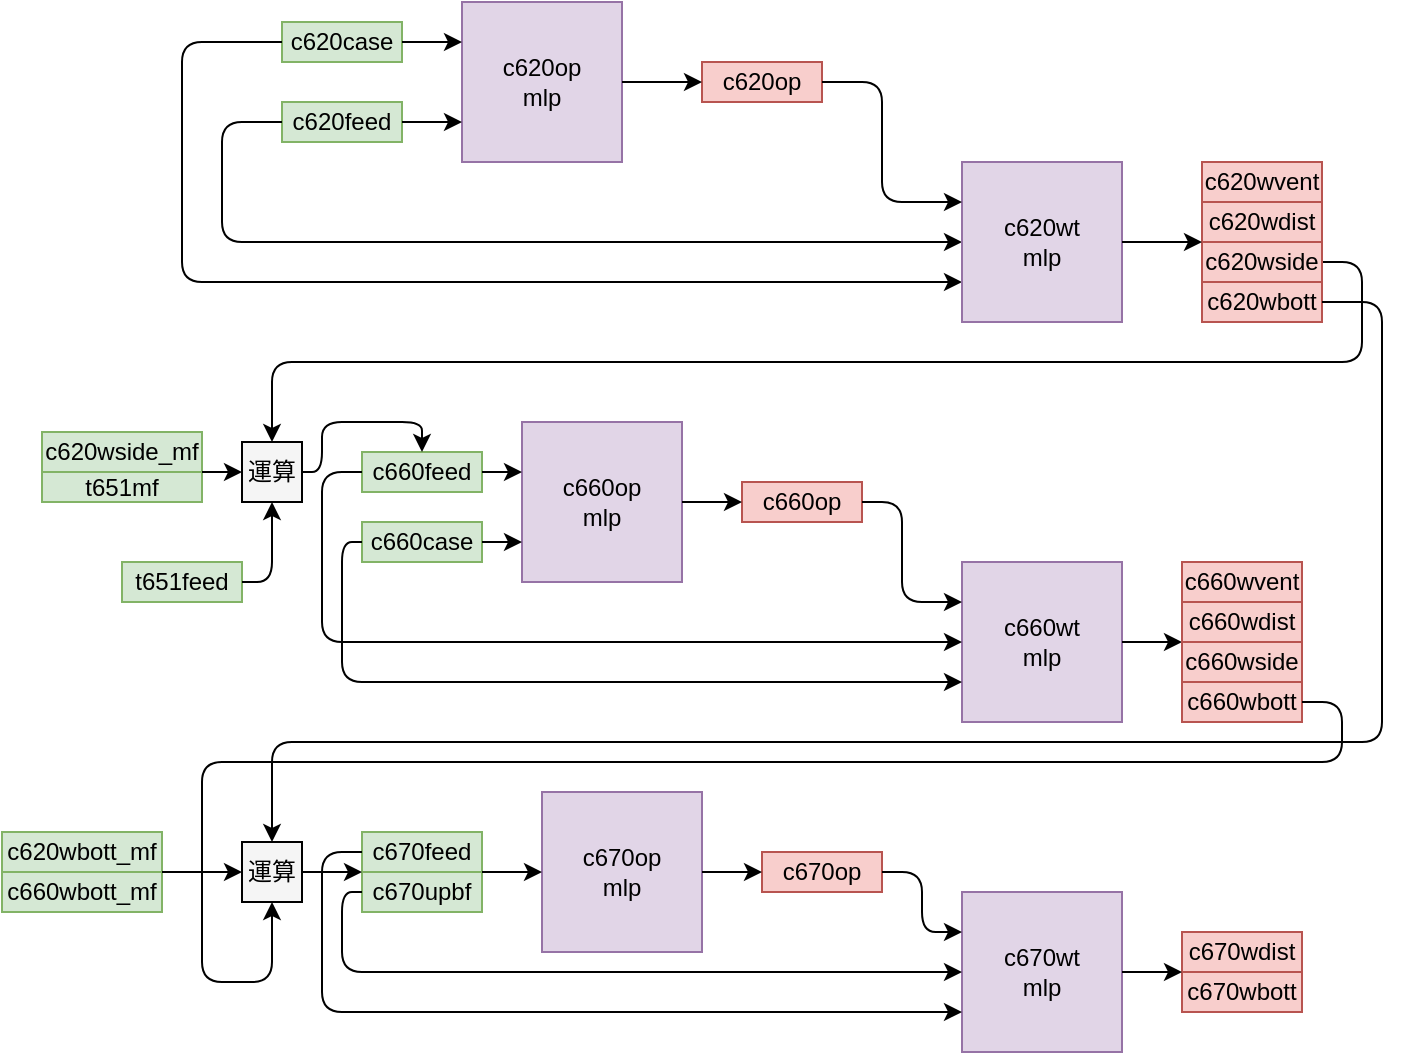 <mxfile version="14.4.8" type="github"><diagram id="NQnWuoB5eY2XyIpYR8KP" name="Page-1"><mxGraphModel dx="1355" dy="774" grid="1" gridSize="10" guides="1" tooltips="1" connect="1" arrows="1" fold="1" page="1" pageScale="1" pageWidth="2339" pageHeight="3300" math="0" shadow="0"><root><mxCell id="0"/><mxCell id="1" parent="0"/><mxCell id="9ZMjvjbW2Q8Y1W2TXu5D-149" value="c620op&lt;br&gt;mlp" style="whiteSpace=wrap;html=1;aspect=fixed;fillColor=#e1d5e7;strokeColor=#9673a6;" vertex="1" parent="1"><mxGeometry x="350" y="160" width="80" height="80" as="geometry"/></mxCell><mxCell id="9ZMjvjbW2Q8Y1W2TXu5D-150" value="c620case" style="text;html=1;align=center;verticalAlign=middle;whiteSpace=wrap;rounded=0;fillColor=#d5e8d4;strokeColor=#82b366;" vertex="1" parent="1"><mxGeometry x="260" y="170" width="60" height="20" as="geometry"/></mxCell><mxCell id="9ZMjvjbW2Q8Y1W2TXu5D-151" value="c620feed" style="text;html=1;align=center;verticalAlign=middle;whiteSpace=wrap;rounded=0;fillColor=#d5e8d4;strokeColor=#82b366;" vertex="1" parent="1"><mxGeometry x="260" y="210" width="60" height="20" as="geometry"/></mxCell><mxCell id="9ZMjvjbW2Q8Y1W2TXu5D-152" value="" style="endArrow=classic;html=1;entryX=0;entryY=0.25;entryDx=0;entryDy=0;exitX=1;exitY=0.5;exitDx=0;exitDy=0;" edge="1" parent="1" source="9ZMjvjbW2Q8Y1W2TXu5D-150" target="9ZMjvjbW2Q8Y1W2TXu5D-149"><mxGeometry width="50" height="50" relative="1" as="geometry"><mxPoint x="300" y="170" as="sourcePoint"/><mxPoint x="710" y="370" as="targetPoint"/></mxGeometry></mxCell><mxCell id="9ZMjvjbW2Q8Y1W2TXu5D-153" value="" style="endArrow=classic;html=1;exitX=1;exitY=0.5;exitDx=0;exitDy=0;entryX=0;entryY=0.75;entryDx=0;entryDy=0;" edge="1" parent="1" source="9ZMjvjbW2Q8Y1W2TXu5D-151" target="9ZMjvjbW2Q8Y1W2TXu5D-149"><mxGeometry width="50" height="50" relative="1" as="geometry"><mxPoint x="660" y="420" as="sourcePoint"/><mxPoint x="710" y="370" as="targetPoint"/></mxGeometry></mxCell><mxCell id="9ZMjvjbW2Q8Y1W2TXu5D-154" value="c620op" style="text;html=1;align=center;verticalAlign=middle;whiteSpace=wrap;rounded=0;fillColor=#f8cecc;strokeColor=#b85450;" vertex="1" parent="1"><mxGeometry x="470" y="190" width="60" height="20" as="geometry"/></mxCell><mxCell id="9ZMjvjbW2Q8Y1W2TXu5D-155" value="" style="endArrow=classic;html=1;exitX=1;exitY=0.5;exitDx=0;exitDy=0;entryX=0;entryY=0.5;entryDx=0;entryDy=0;" edge="1" parent="1" source="9ZMjvjbW2Q8Y1W2TXu5D-149" target="9ZMjvjbW2Q8Y1W2TXu5D-154"><mxGeometry width="50" height="50" relative="1" as="geometry"><mxPoint x="660" y="420" as="sourcePoint"/><mxPoint x="710" y="370" as="targetPoint"/></mxGeometry></mxCell><mxCell id="9ZMjvjbW2Q8Y1W2TXu5D-156" value="" style="edgeStyle=segmentEdgeStyle;endArrow=classic;html=1;exitX=0;exitY=0.5;exitDx=0;exitDy=0;entryX=0;entryY=0.75;entryDx=0;entryDy=0;" edge="1" parent="1" source="9ZMjvjbW2Q8Y1W2TXu5D-150" target="9ZMjvjbW2Q8Y1W2TXu5D-158"><mxGeometry width="50" height="50" relative="1" as="geometry"><mxPoint x="170" y="360" as="sourcePoint"/><mxPoint x="710" y="370" as="targetPoint"/><Array as="points"><mxPoint x="210" y="180"/><mxPoint x="210" y="300"/></Array></mxGeometry></mxCell><mxCell id="9ZMjvjbW2Q8Y1W2TXu5D-157" value="" style="edgeStyle=segmentEdgeStyle;endArrow=classic;html=1;exitX=0;exitY=0.5;exitDx=0;exitDy=0;entryX=0;entryY=0.5;entryDx=0;entryDy=0;" edge="1" parent="1" source="9ZMjvjbW2Q8Y1W2TXu5D-151" target="9ZMjvjbW2Q8Y1W2TXu5D-158"><mxGeometry width="50" height="50" relative="1" as="geometry"><mxPoint x="240" y="260" as="sourcePoint"/><mxPoint x="550" y="270" as="targetPoint"/><Array as="points"><mxPoint x="230" y="220"/><mxPoint x="230" y="280"/></Array></mxGeometry></mxCell><mxCell id="9ZMjvjbW2Q8Y1W2TXu5D-158" value="c620wt&lt;br&gt;mlp" style="whiteSpace=wrap;html=1;aspect=fixed;fillColor=#e1d5e7;strokeColor=#9673a6;" vertex="1" parent="1"><mxGeometry x="600" y="240" width="80" height="80" as="geometry"/></mxCell><mxCell id="9ZMjvjbW2Q8Y1W2TXu5D-159" value="" style="edgeStyle=segmentEdgeStyle;endArrow=classic;html=1;exitX=1;exitY=0.5;exitDx=0;exitDy=0;entryX=0;entryY=0.25;entryDx=0;entryDy=0;" edge="1" parent="1" source="9ZMjvjbW2Q8Y1W2TXu5D-154" target="9ZMjvjbW2Q8Y1W2TXu5D-158"><mxGeometry width="50" height="50" relative="1" as="geometry"><mxPoint x="660" y="420" as="sourcePoint"/><mxPoint x="710" y="370" as="targetPoint"/><Array as="points"><mxPoint x="560" y="200"/><mxPoint x="560" y="260"/></Array></mxGeometry></mxCell><mxCell id="9ZMjvjbW2Q8Y1W2TXu5D-162" value="t651feed" style="text;html=1;align=center;verticalAlign=middle;whiteSpace=wrap;rounded=0;fillColor=#d5e8d4;strokeColor=#82b366;" vertex="1" parent="1"><mxGeometry x="180" y="440" width="60" height="20" as="geometry"/></mxCell><mxCell id="9ZMjvjbW2Q8Y1W2TXu5D-165" value="" style="edgeStyle=segmentEdgeStyle;endArrow=classic;html=1;entryX=0.5;entryY=1;entryDx=0;entryDy=0;exitX=1;exitY=0.5;exitDx=0;exitDy=0;" edge="1" parent="1" source="9ZMjvjbW2Q8Y1W2TXu5D-162"><mxGeometry width="50" height="50" relative="1" as="geometry"><mxPoint x="260" y="470" as="sourcePoint"/><mxPoint x="255" y="410" as="targetPoint"/><Array as="points"><mxPoint x="255" y="450"/></Array></mxGeometry></mxCell><mxCell id="9ZMjvjbW2Q8Y1W2TXu5D-166" value="" style="edgeStyle=segmentEdgeStyle;endArrow=classic;html=1;entryX=0.5;entryY=0;entryDx=0;entryDy=0;exitX=1;exitY=0.5;exitDx=0;exitDy=0;" edge="1" parent="1" source="9ZMjvjbW2Q8Y1W2TXu5D-185"><mxGeometry width="50" height="50" relative="1" as="geometry"><mxPoint x="820" y="280" as="sourcePoint"/><mxPoint x="255" y="380" as="targetPoint"/><Array as="points"><mxPoint x="800" y="290"/><mxPoint x="800" y="340"/><mxPoint x="255" y="340"/></Array></mxGeometry></mxCell><mxCell id="9ZMjvjbW2Q8Y1W2TXu5D-168" value="c660feed" style="text;html=1;align=center;verticalAlign=middle;whiteSpace=wrap;rounded=0;fillColor=#d5e8d4;strokeColor=#82b366;" vertex="1" parent="1"><mxGeometry x="300" y="385" width="60" height="20" as="geometry"/></mxCell><mxCell id="9ZMjvjbW2Q8Y1W2TXu5D-169" value="c660case" style="text;html=1;align=center;verticalAlign=middle;whiteSpace=wrap;rounded=0;fillColor=#d5e8d4;strokeColor=#82b366;" vertex="1" parent="1"><mxGeometry x="300" y="420" width="60" height="20" as="geometry"/></mxCell><mxCell id="9ZMjvjbW2Q8Y1W2TXu5D-170" value="c660op&lt;br&gt;mlp" style="whiteSpace=wrap;html=1;aspect=fixed;fillColor=#e1d5e7;strokeColor=#9673a6;" vertex="1" parent="1"><mxGeometry x="380" y="370" width="80" height="80" as="geometry"/></mxCell><mxCell id="9ZMjvjbW2Q8Y1W2TXu5D-171" value="" style="endArrow=classic;html=1;exitX=1;exitY=0.5;exitDx=0;exitDy=0;" edge="1" parent="1" source="9ZMjvjbW2Q8Y1W2TXu5D-168"><mxGeometry width="50" height="50" relative="1" as="geometry"><mxPoint x="660" y="420" as="sourcePoint"/><mxPoint x="380" y="395" as="targetPoint"/></mxGeometry></mxCell><mxCell id="9ZMjvjbW2Q8Y1W2TXu5D-172" value="" style="endArrow=classic;html=1;exitX=1;exitY=0.5;exitDx=0;exitDy=0;entryX=0;entryY=0.75;entryDx=0;entryDy=0;" edge="1" parent="1" source="9ZMjvjbW2Q8Y1W2TXu5D-169" target="9ZMjvjbW2Q8Y1W2TXu5D-170"><mxGeometry width="50" height="50" relative="1" as="geometry"><mxPoint x="660" y="420" as="sourcePoint"/><mxPoint x="710" y="370" as="targetPoint"/></mxGeometry></mxCell><mxCell id="9ZMjvjbW2Q8Y1W2TXu5D-173" value="c660op" style="text;html=1;align=center;verticalAlign=middle;whiteSpace=wrap;rounded=0;fillColor=#f8cecc;strokeColor=#b85450;" vertex="1" parent="1"><mxGeometry x="490" y="400" width="60" height="20" as="geometry"/></mxCell><mxCell id="9ZMjvjbW2Q8Y1W2TXu5D-174" value="" style="endArrow=classic;html=1;exitX=1;exitY=0.5;exitDx=0;exitDy=0;entryX=0;entryY=0.5;entryDx=0;entryDy=0;" edge="1" parent="1" source="9ZMjvjbW2Q8Y1W2TXu5D-170" target="9ZMjvjbW2Q8Y1W2TXu5D-173"><mxGeometry width="50" height="50" relative="1" as="geometry"><mxPoint x="660" y="420" as="sourcePoint"/><mxPoint x="710" y="370" as="targetPoint"/></mxGeometry></mxCell><mxCell id="9ZMjvjbW2Q8Y1W2TXu5D-175" value="" style="edgeStyle=segmentEdgeStyle;endArrow=classic;html=1;exitX=1;exitY=0.5;exitDx=0;exitDy=0;entryX=0.5;entryY=0;entryDx=0;entryDy=0;" edge="1" parent="1" target="9ZMjvjbW2Q8Y1W2TXu5D-168"><mxGeometry width="50" height="50" relative="1" as="geometry"><mxPoint x="270" y="395" as="sourcePoint"/><mxPoint x="330" y="360" as="targetPoint"/><Array as="points"><mxPoint x="280" y="395"/><mxPoint x="280" y="370"/><mxPoint x="330" y="370"/></Array></mxGeometry></mxCell><mxCell id="9ZMjvjbW2Q8Y1W2TXu5D-176" value="c660wt&lt;br&gt;mlp" style="whiteSpace=wrap;html=1;aspect=fixed;fillColor=#e1d5e7;strokeColor=#9673a6;" vertex="1" parent="1"><mxGeometry x="600" y="440" width="80" height="80" as="geometry"/></mxCell><mxCell id="9ZMjvjbW2Q8Y1W2TXu5D-177" value="" style="edgeStyle=segmentEdgeStyle;endArrow=classic;html=1;exitX=1;exitY=0.5;exitDx=0;exitDy=0;entryX=0;entryY=0.25;entryDx=0;entryDy=0;" edge="1" parent="1" source="9ZMjvjbW2Q8Y1W2TXu5D-173" target="9ZMjvjbW2Q8Y1W2TXu5D-176"><mxGeometry width="50" height="50" relative="1" as="geometry"><mxPoint x="660" y="420" as="sourcePoint"/><mxPoint x="600" y="380" as="targetPoint"/><Array as="points"><mxPoint x="570" y="410"/><mxPoint x="570" y="460"/></Array></mxGeometry></mxCell><mxCell id="9ZMjvjbW2Q8Y1W2TXu5D-178" value="" style="edgeStyle=segmentEdgeStyle;endArrow=classic;html=1;exitX=0;exitY=0.5;exitDx=0;exitDy=0;entryX=0;entryY=0.5;entryDx=0;entryDy=0;" edge="1" parent="1" source="9ZMjvjbW2Q8Y1W2TXu5D-168" target="9ZMjvjbW2Q8Y1W2TXu5D-176"><mxGeometry width="50" height="50" relative="1" as="geometry"><mxPoint x="660" y="420" as="sourcePoint"/><mxPoint x="710" y="370" as="targetPoint"/><Array as="points"><mxPoint x="280" y="395"/><mxPoint x="280" y="480"/></Array></mxGeometry></mxCell><mxCell id="9ZMjvjbW2Q8Y1W2TXu5D-179" value="" style="edgeStyle=segmentEdgeStyle;endArrow=classic;html=1;exitX=0;exitY=0.5;exitDx=0;exitDy=0;entryX=0;entryY=0.75;entryDx=0;entryDy=0;" edge="1" parent="1" source="9ZMjvjbW2Q8Y1W2TXu5D-169" target="9ZMjvjbW2Q8Y1W2TXu5D-176"><mxGeometry width="50" height="50" relative="1" as="geometry"><mxPoint x="660" y="420" as="sourcePoint"/><mxPoint x="710" y="370" as="targetPoint"/><Array as="points"><mxPoint x="290" y="430"/><mxPoint x="290" y="500"/></Array></mxGeometry></mxCell><mxCell id="9ZMjvjbW2Q8Y1W2TXu5D-181" value="" style="endArrow=classic;html=1;exitX=1;exitY=0.5;exitDx=0;exitDy=0;entryX=0;entryY=0.5;entryDx=0;entryDy=0;" edge="1" parent="1" source="9ZMjvjbW2Q8Y1W2TXu5D-176"><mxGeometry width="50" height="50" relative="1" as="geometry"><mxPoint x="660" y="420" as="sourcePoint"/><mxPoint x="710" y="480" as="targetPoint"/></mxGeometry></mxCell><mxCell id="9ZMjvjbW2Q8Y1W2TXu5D-182" value="運算" style="whiteSpace=wrap;html=1;aspect=fixed;fillColor=#f5f5f5;" vertex="1" parent="1"><mxGeometry x="240" y="380" width="30" height="30" as="geometry"/></mxCell><mxCell id="9ZMjvjbW2Q8Y1W2TXu5D-183" value="c620wvent" style="text;html=1;align=center;verticalAlign=middle;whiteSpace=wrap;rounded=0;fillColor=#f8cecc;strokeColor=#b85450;" vertex="1" parent="1"><mxGeometry x="720" y="240" width="60" height="20" as="geometry"/></mxCell><mxCell id="9ZMjvjbW2Q8Y1W2TXu5D-184" value="c620wdist" style="text;html=1;align=center;verticalAlign=middle;whiteSpace=wrap;rounded=0;fillColor=#f8cecc;strokeColor=#b85450;" vertex="1" parent="1"><mxGeometry x="720" y="260" width="60" height="20" as="geometry"/></mxCell><mxCell id="9ZMjvjbW2Q8Y1W2TXu5D-185" value="c620wside" style="text;html=1;align=center;verticalAlign=middle;whiteSpace=wrap;rounded=0;fillColor=#f8cecc;strokeColor=#b85450;" vertex="1" parent="1"><mxGeometry x="720" y="280" width="60" height="20" as="geometry"/></mxCell><mxCell id="9ZMjvjbW2Q8Y1W2TXu5D-188" value="c620wbott" style="text;html=1;align=center;verticalAlign=middle;whiteSpace=wrap;rounded=0;fillColor=#f8cecc;strokeColor=#b85450;" vertex="1" parent="1"><mxGeometry x="720" y="300" width="60" height="20" as="geometry"/></mxCell><mxCell id="9ZMjvjbW2Q8Y1W2TXu5D-191" value="" style="endArrow=classic;html=1;fontColor=#000000;exitX=1;exitY=0.5;exitDx=0;exitDy=0;entryX=0;entryY=0;entryDx=0;entryDy=0;" edge="1" parent="1" source="9ZMjvjbW2Q8Y1W2TXu5D-158" target="9ZMjvjbW2Q8Y1W2TXu5D-185"><mxGeometry width="50" height="50" relative="1" as="geometry"><mxPoint x="660" y="420" as="sourcePoint"/><mxPoint x="710" y="370" as="targetPoint"/></mxGeometry></mxCell><mxCell id="9ZMjvjbW2Q8Y1W2TXu5D-193" value="t651mf" style="text;html=1;align=center;verticalAlign=middle;whiteSpace=wrap;rounded=0;fillColor=#d5e8d4;strokeColor=#82b366;" vertex="1" parent="1"><mxGeometry x="140" y="395" width="80" height="15" as="geometry"/></mxCell><mxCell id="9ZMjvjbW2Q8Y1W2TXu5D-194" value="c620wside_mf" style="text;html=1;align=center;verticalAlign=middle;whiteSpace=wrap;rounded=0;fillColor=#d5e8d4;strokeColor=#82b366;" vertex="1" parent="1"><mxGeometry x="140" y="375" width="80" height="20" as="geometry"/></mxCell><mxCell id="9ZMjvjbW2Q8Y1W2TXu5D-197" value="c660wvent" style="text;html=1;align=center;verticalAlign=middle;whiteSpace=wrap;rounded=0;fillColor=#f8cecc;strokeColor=#b85450;" vertex="1" parent="1"><mxGeometry x="710" y="440" width="60" height="20" as="geometry"/></mxCell><mxCell id="9ZMjvjbW2Q8Y1W2TXu5D-198" value="c660wdist" style="text;html=1;align=center;verticalAlign=middle;whiteSpace=wrap;rounded=0;fillColor=#f8cecc;strokeColor=#b85450;" vertex="1" parent="1"><mxGeometry x="710" y="460" width="60" height="20" as="geometry"/></mxCell><mxCell id="9ZMjvjbW2Q8Y1W2TXu5D-199" value="c660wside" style="text;html=1;align=center;verticalAlign=middle;whiteSpace=wrap;rounded=0;fillColor=#f8cecc;strokeColor=#b85450;" vertex="1" parent="1"><mxGeometry x="710" y="480" width="60" height="20" as="geometry"/></mxCell><mxCell id="9ZMjvjbW2Q8Y1W2TXu5D-200" value="c660wbott" style="text;html=1;align=center;verticalAlign=middle;whiteSpace=wrap;rounded=0;fillColor=#f8cecc;strokeColor=#b85450;" vertex="1" parent="1"><mxGeometry x="710" y="500" width="60" height="20" as="geometry"/></mxCell><mxCell id="9ZMjvjbW2Q8Y1W2TXu5D-201" value="運算" style="whiteSpace=wrap;html=1;aspect=fixed;fillColor=#f5f5f5;" vertex="1" parent="1"><mxGeometry x="240" y="580" width="30" height="30" as="geometry"/></mxCell><mxCell id="9ZMjvjbW2Q8Y1W2TXu5D-202" value="" style="edgeStyle=segmentEdgeStyle;endArrow=classic;html=1;fontColor=#000000;exitX=1;exitY=0.5;exitDx=0;exitDy=0;entryX=0.5;entryY=0;entryDx=0;entryDy=0;" edge="1" parent="1" source="9ZMjvjbW2Q8Y1W2TXu5D-188" target="9ZMjvjbW2Q8Y1W2TXu5D-201"><mxGeometry width="50" height="50" relative="1" as="geometry"><mxPoint x="660" y="420" as="sourcePoint"/><mxPoint x="240" y="530" as="targetPoint"/><Array as="points"><mxPoint x="810" y="310"/><mxPoint x="810" y="530"/><mxPoint x="255" y="530"/></Array></mxGeometry></mxCell><mxCell id="9ZMjvjbW2Q8Y1W2TXu5D-203" value="c620wbott_mf" style="text;html=1;align=center;verticalAlign=middle;whiteSpace=wrap;rounded=0;fillColor=#d5e8d4;strokeColor=#82b366;" vertex="1" parent="1"><mxGeometry x="120" y="575" width="80" height="20" as="geometry"/></mxCell><mxCell id="9ZMjvjbW2Q8Y1W2TXu5D-204" value="c660wbott_mf" style="text;html=1;align=center;verticalAlign=middle;whiteSpace=wrap;rounded=0;fillColor=#d5e8d4;strokeColor=#82b366;" vertex="1" parent="1"><mxGeometry x="120" y="595" width="80" height="20" as="geometry"/></mxCell><mxCell id="9ZMjvjbW2Q8Y1W2TXu5D-205" value="" style="endArrow=classic;html=1;fontColor=#000000;entryX=0;entryY=0.5;entryDx=0;entryDy=0;exitX=1;exitY=0;exitDx=0;exitDy=0;" edge="1" parent="1" source="9ZMjvjbW2Q8Y1W2TXu5D-204" target="9ZMjvjbW2Q8Y1W2TXu5D-201"><mxGeometry width="50" height="50" relative="1" as="geometry"><mxPoint x="160" y="595" as="sourcePoint"/><mxPoint x="710" y="370" as="targetPoint"/></mxGeometry></mxCell><mxCell id="9ZMjvjbW2Q8Y1W2TXu5D-206" value="" style="endArrow=classic;html=1;fontColor=#000000;exitX=1;exitY=0;exitDx=0;exitDy=0;" edge="1" parent="1" source="9ZMjvjbW2Q8Y1W2TXu5D-193"><mxGeometry width="50" height="50" relative="1" as="geometry"><mxPoint x="660" y="420" as="sourcePoint"/><mxPoint x="240" y="395" as="targetPoint"/></mxGeometry></mxCell><mxCell id="9ZMjvjbW2Q8Y1W2TXu5D-208" value="" style="edgeStyle=segmentEdgeStyle;endArrow=classic;html=1;fontColor=#000000;exitX=1;exitY=0.5;exitDx=0;exitDy=0;entryX=0.5;entryY=1;entryDx=0;entryDy=0;" edge="1" parent="1" source="9ZMjvjbW2Q8Y1W2TXu5D-200" target="9ZMjvjbW2Q8Y1W2TXu5D-201"><mxGeometry width="50" height="50" relative="1" as="geometry"><mxPoint x="660" y="420" as="sourcePoint"/><mxPoint x="570" y="600" as="targetPoint"/><Array as="points"><mxPoint x="790" y="510"/><mxPoint x="790" y="540"/><mxPoint x="220" y="540"/><mxPoint x="220" y="650"/><mxPoint x="255" y="650"/></Array></mxGeometry></mxCell><mxCell id="9ZMjvjbW2Q8Y1W2TXu5D-209" value="c670feed" style="text;html=1;align=center;verticalAlign=middle;whiteSpace=wrap;rounded=0;fillColor=#d5e8d4;strokeColor=#82b366;" vertex="1" parent="1"><mxGeometry x="300" y="575" width="60" height="20" as="geometry"/></mxCell><mxCell id="9ZMjvjbW2Q8Y1W2TXu5D-210" value="c670upbf" style="text;html=1;align=center;verticalAlign=middle;whiteSpace=wrap;rounded=0;fillColor=#d5e8d4;strokeColor=#82b366;" vertex="1" parent="1"><mxGeometry x="300" y="595" width="60" height="20" as="geometry"/></mxCell><mxCell id="9ZMjvjbW2Q8Y1W2TXu5D-212" value="c670op&lt;br&gt;mlp" style="whiteSpace=wrap;html=1;aspect=fixed;fillColor=#e1d5e7;strokeColor=#9673a6;" vertex="1" parent="1"><mxGeometry x="390" y="555" width="80" height="80" as="geometry"/></mxCell><mxCell id="9ZMjvjbW2Q8Y1W2TXu5D-217" value="" style="endArrow=classic;html=1;fontColor=#000000;exitX=1;exitY=0.5;exitDx=0;exitDy=0;entryX=0;entryY=1;entryDx=0;entryDy=0;" edge="1" parent="1" source="9ZMjvjbW2Q8Y1W2TXu5D-201" target="9ZMjvjbW2Q8Y1W2TXu5D-209"><mxGeometry width="50" height="50" relative="1" as="geometry"><mxPoint x="660" y="420" as="sourcePoint"/><mxPoint x="710" y="370" as="targetPoint"/></mxGeometry></mxCell><mxCell id="9ZMjvjbW2Q8Y1W2TXu5D-218" value="" style="endArrow=classic;html=1;fontColor=#000000;exitX=1;exitY=0;exitDx=0;exitDy=0;entryX=0;entryY=0.5;entryDx=0;entryDy=0;" edge="1" parent="1" source="9ZMjvjbW2Q8Y1W2TXu5D-210" target="9ZMjvjbW2Q8Y1W2TXu5D-212"><mxGeometry width="50" height="50" relative="1" as="geometry"><mxPoint x="660" y="420" as="sourcePoint"/><mxPoint x="710" y="370" as="targetPoint"/></mxGeometry></mxCell><mxCell id="9ZMjvjbW2Q8Y1W2TXu5D-219" value="c670op" style="text;html=1;align=center;verticalAlign=middle;whiteSpace=wrap;rounded=0;fillColor=#f8cecc;strokeColor=#b85450;" vertex="1" parent="1"><mxGeometry x="500" y="585" width="60" height="20" as="geometry"/></mxCell><mxCell id="9ZMjvjbW2Q8Y1W2TXu5D-220" value="" style="endArrow=classic;html=1;fontColor=#000000;exitX=1;exitY=0.5;exitDx=0;exitDy=0;" edge="1" parent="1" source="9ZMjvjbW2Q8Y1W2TXu5D-212"><mxGeometry width="50" height="50" relative="1" as="geometry"><mxPoint x="660" y="420" as="sourcePoint"/><mxPoint x="500" y="595" as="targetPoint"/></mxGeometry></mxCell><mxCell id="9ZMjvjbW2Q8Y1W2TXu5D-221" value="c670wt&lt;br&gt;mlp" style="whiteSpace=wrap;html=1;aspect=fixed;fillColor=#e1d5e7;strokeColor=#9673a6;" vertex="1" parent="1"><mxGeometry x="600" y="605" width="80" height="80" as="geometry"/></mxCell><mxCell id="9ZMjvjbW2Q8Y1W2TXu5D-222" value="" style="edgeStyle=segmentEdgeStyle;endArrow=classic;html=1;fontColor=#000000;exitX=1;exitY=0.5;exitDx=0;exitDy=0;entryX=0;entryY=0.25;entryDx=0;entryDy=0;" edge="1" parent="1" source="9ZMjvjbW2Q8Y1W2TXu5D-219" target="9ZMjvjbW2Q8Y1W2TXu5D-221"><mxGeometry width="50" height="50" relative="1" as="geometry"><mxPoint x="660" y="420" as="sourcePoint"/><mxPoint x="710" y="370" as="targetPoint"/><Array as="points"><mxPoint x="580" y="595"/><mxPoint x="580" y="625"/></Array></mxGeometry></mxCell><mxCell id="9ZMjvjbW2Q8Y1W2TXu5D-223" value="" style="edgeStyle=segmentEdgeStyle;endArrow=classic;html=1;fontColor=#000000;exitX=0;exitY=0.5;exitDx=0;exitDy=0;entryX=0;entryY=0.75;entryDx=0;entryDy=0;" edge="1" parent="1" source="9ZMjvjbW2Q8Y1W2TXu5D-209" target="9ZMjvjbW2Q8Y1W2TXu5D-221"><mxGeometry width="50" height="50" relative="1" as="geometry"><mxPoint x="660" y="420" as="sourcePoint"/><mxPoint x="710" y="370" as="targetPoint"/><Array as="points"><mxPoint x="280" y="585"/><mxPoint x="280" y="665"/></Array></mxGeometry></mxCell><mxCell id="9ZMjvjbW2Q8Y1W2TXu5D-224" value="" style="edgeStyle=segmentEdgeStyle;endArrow=classic;html=1;fontColor=#000000;exitX=0;exitY=0.5;exitDx=0;exitDy=0;entryX=0;entryY=0.5;entryDx=0;entryDy=0;" edge="1" parent="1" source="9ZMjvjbW2Q8Y1W2TXu5D-210" target="9ZMjvjbW2Q8Y1W2TXu5D-221"><mxGeometry width="50" height="50" relative="1" as="geometry"><mxPoint x="660" y="420" as="sourcePoint"/><mxPoint x="710" y="370" as="targetPoint"/><Array as="points"><mxPoint x="290" y="605"/><mxPoint x="290" y="645"/></Array></mxGeometry></mxCell><mxCell id="9ZMjvjbW2Q8Y1W2TXu5D-226" value="c670wdist" style="text;html=1;align=center;verticalAlign=middle;whiteSpace=wrap;rounded=0;fillColor=#f8cecc;strokeColor=#b85450;" vertex="1" parent="1"><mxGeometry x="710" y="625" width="60" height="20" as="geometry"/></mxCell><mxCell id="9ZMjvjbW2Q8Y1W2TXu5D-228" value="c670wbott" style="text;html=1;align=center;verticalAlign=middle;whiteSpace=wrap;rounded=0;fillColor=#f8cecc;strokeColor=#b85450;" vertex="1" parent="1"><mxGeometry x="710" y="645" width="60" height="20" as="geometry"/></mxCell><mxCell id="9ZMjvjbW2Q8Y1W2TXu5D-230" value="" style="endArrow=classic;html=1;fontColor=#000000;exitX=1;exitY=0.5;exitDx=0;exitDy=0;entryX=0;entryY=1;entryDx=0;entryDy=0;" edge="1" parent="1" source="9ZMjvjbW2Q8Y1W2TXu5D-221" target="9ZMjvjbW2Q8Y1W2TXu5D-226"><mxGeometry width="50" height="50" relative="1" as="geometry"><mxPoint x="660" y="420" as="sourcePoint"/><mxPoint x="710" y="370" as="targetPoint"/></mxGeometry></mxCell></root></mxGraphModel></diagram></mxfile>